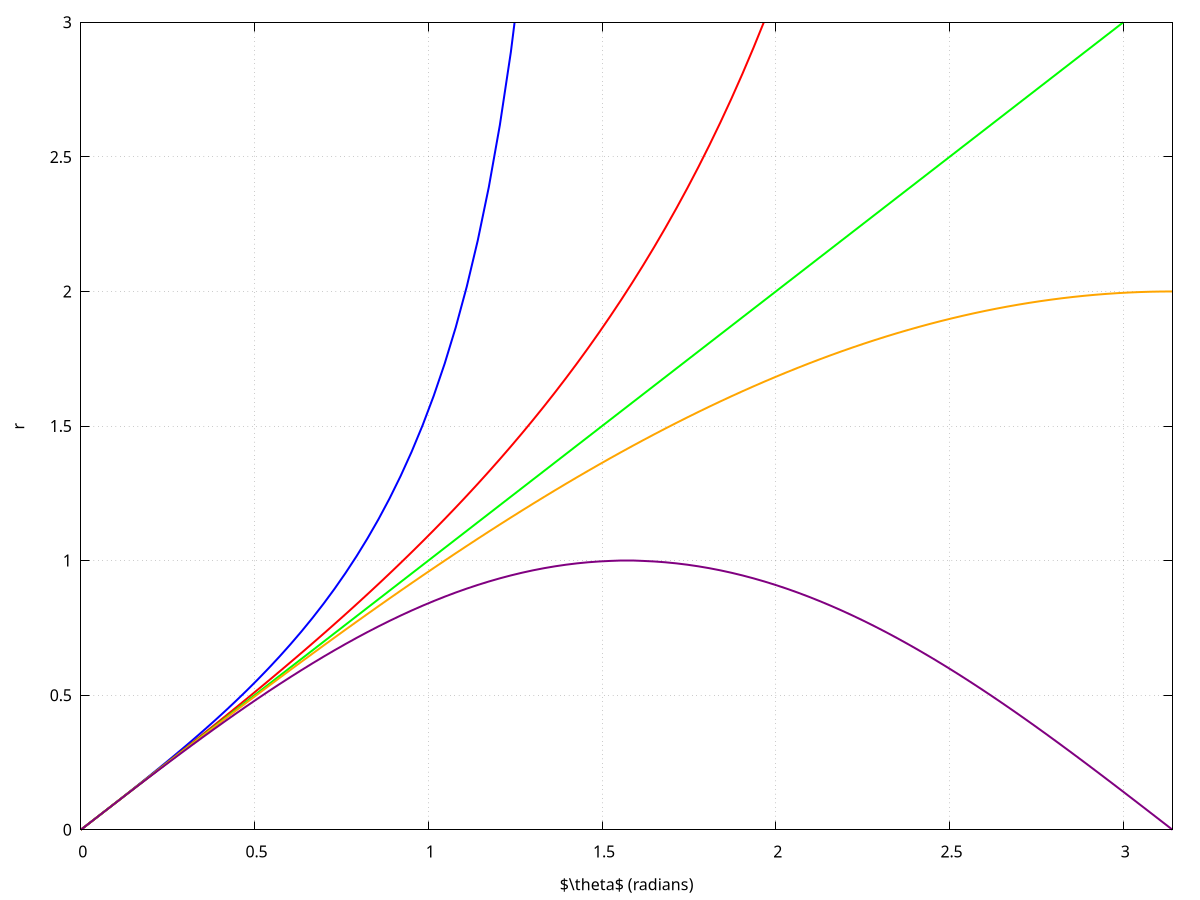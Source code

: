 set terminal tikz size 12cm,8cm
set output 'mapping_gnuplot.tex'

#set title 'Projections with f = 1'
set xlabel '$\theta$ (radians)'
set ylabel 'r'

set xrange [0:pi]
set yrange [0:3]

set grid

f = 1

r1(theta) = f * tan(theta)
r2(theta) = 2 * f * tan(theta / 2)
r3(theta) = f * theta
r4(theta) = 2 * f * sin(theta / 2)
r5(theta) = f * sin(theta)

set style line 1 lc rgb "#0000FF" lw 2  # Blue
set style line 2 lc rgb "#FF0000" lw 2  # Red
set style line 3 lc rgb "#00FF00" lw 2  # Green
set style line 4 lc rgb "#FFA500" lw 2  # Orange
set style line 5 lc rgb "#800080" lw 2  # Purple

unset key
#plot r1(x) title 'Rectilinear (r = $f$ tan $\theta$)' with lines lw 2, \
#     r2(x) title 'Stereographic (r = 2$f$ tan($\theta$/2))' with lines lw 2, \
#     r3(x) title 'Equidistant (r = f $\theta$)' with lines lw 2, \
#     r4(x) title 'Equisolid angle (r = 2$f$ sin($\theta$/2))' with lines lw 2, \
#     r5(x) title 'Orthographic (r = $f$ sin $\theta$)' with lines lw 2

plot r1(x) ls 1, \
     r2(x) ls 2, \
     r3(x) ls 3, \
     r4(x) ls 4, \
     r5(x) ls 5

set key outside right